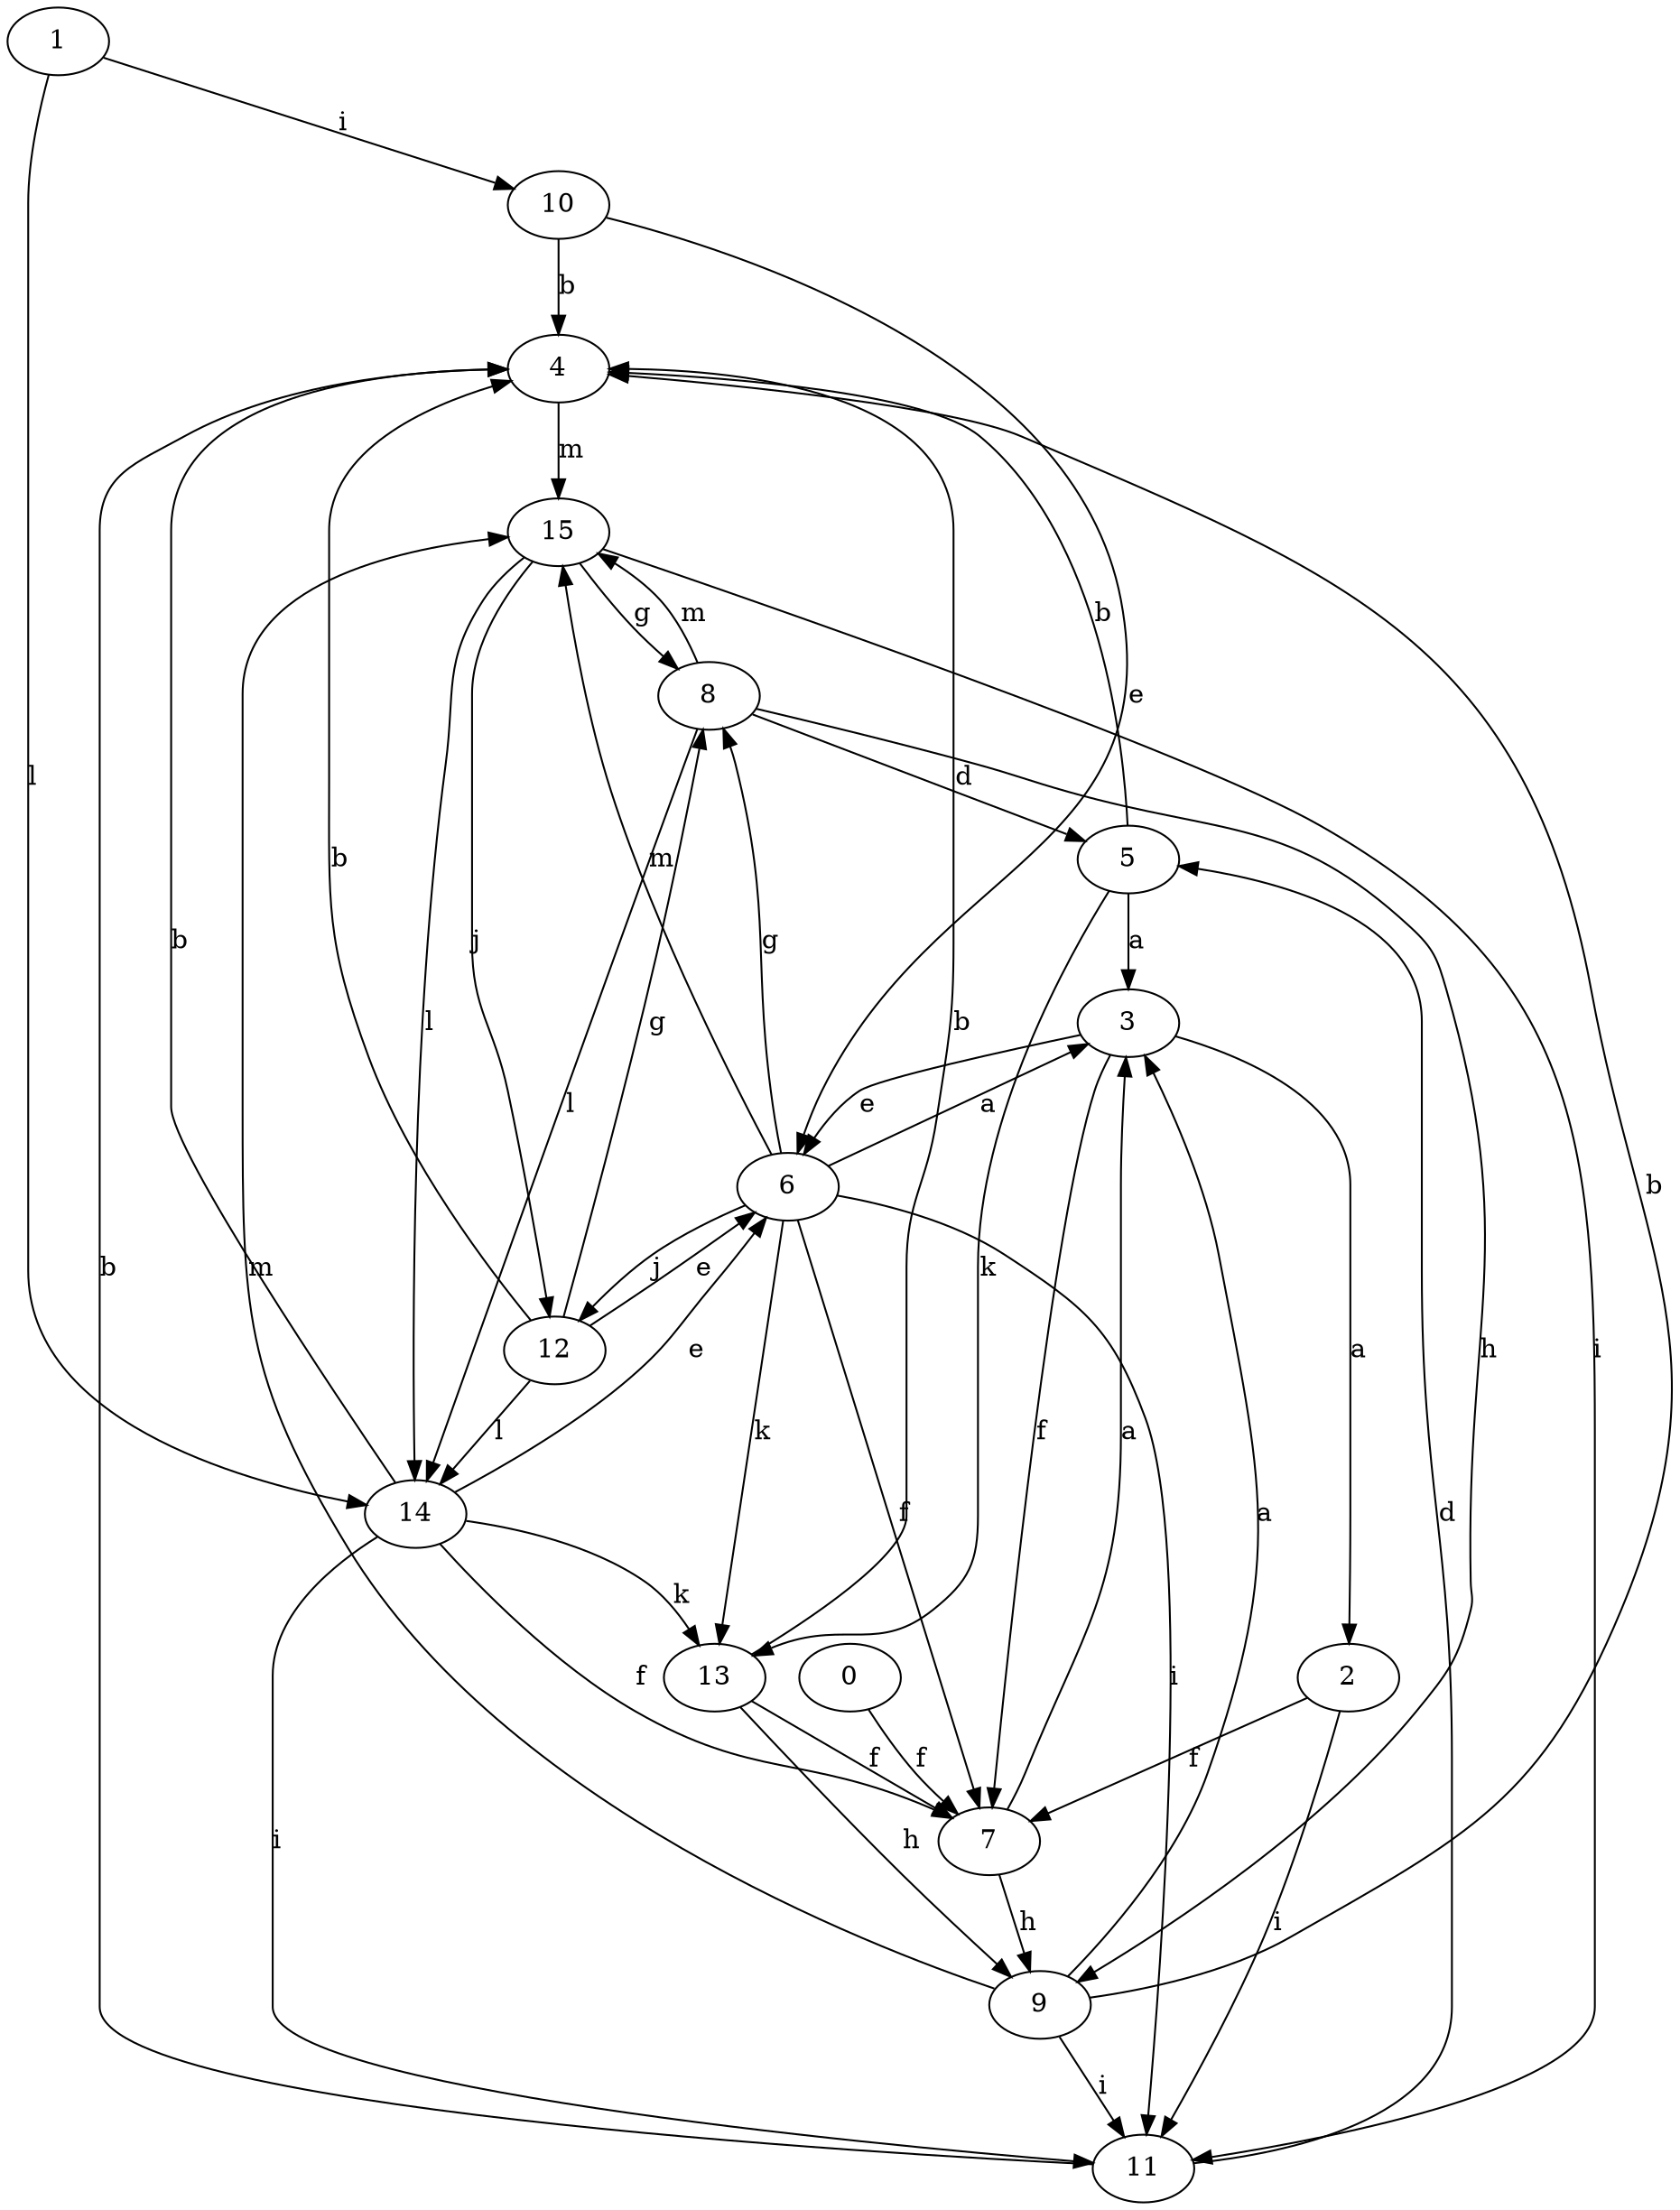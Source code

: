strict digraph  {
1;
2;
3;
4;
0;
5;
6;
7;
8;
9;
10;
11;
12;
13;
14;
15;
1 -> 10  [label=i];
1 -> 14  [label=l];
2 -> 7  [label=f];
2 -> 11  [label=i];
3 -> 2  [label=a];
3 -> 6  [label=e];
3 -> 7  [label=f];
4 -> 15  [label=m];
0 -> 7  [label=f];
5 -> 3  [label=a];
5 -> 4  [label=b];
5 -> 13  [label=k];
6 -> 3  [label=a];
6 -> 7  [label=f];
6 -> 8  [label=g];
6 -> 11  [label=i];
6 -> 12  [label=j];
6 -> 13  [label=k];
6 -> 15  [label=m];
7 -> 3  [label=a];
7 -> 9  [label=h];
8 -> 5  [label=d];
8 -> 9  [label=h];
8 -> 14  [label=l];
8 -> 15  [label=m];
9 -> 3  [label=a];
9 -> 4  [label=b];
9 -> 11  [label=i];
9 -> 15  [label=m];
10 -> 4  [label=b];
10 -> 6  [label=e];
11 -> 4  [label=b];
11 -> 5  [label=d];
12 -> 4  [label=b];
12 -> 6  [label=e];
12 -> 8  [label=g];
12 -> 14  [label=l];
13 -> 4  [label=b];
13 -> 7  [label=f];
13 -> 9  [label=h];
14 -> 4  [label=b];
14 -> 6  [label=e];
14 -> 7  [label=f];
14 -> 11  [label=i];
14 -> 13  [label=k];
15 -> 8  [label=g];
15 -> 11  [label=i];
15 -> 12  [label=j];
15 -> 14  [label=l];
}
